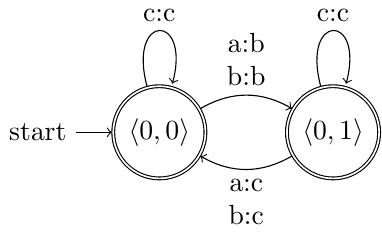 \documentclass[tikz]{standalone}
\usetikzlibrary{arrows, automata, calc, positioning}
\newcommand{\tuple}[1]{\left \langle #1 \right \rangle}
\begin{document}
\begin{tikzpicture}
    \node[state, initial, accepting] (0) at (0,0) {$\tuple{0,0}$};
    \node[state, accepting] (1) [right=of 0] {$\tuple{0,1}$};

    \path[->]
        (0) edge [loop above] node [above,align=center] {c:c} (0)
        (0) edge [bend left] node [above,align=center] {a:b\\b:b} (1)
        (1) edge [loop above] node [above,align=center] {c:c} (1)
        (1) edge [bend left] node [below,align=center] {a:c\\b:c} (0);
\end{tikzpicture}
\end{document}
